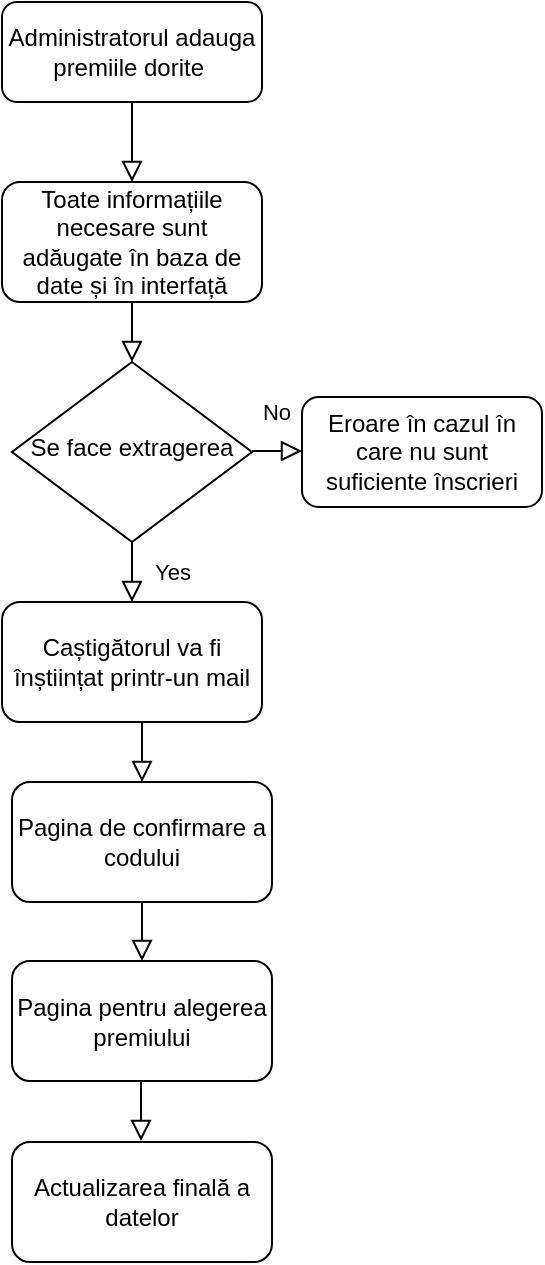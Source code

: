 <mxfile version="14.8.0" type="github">
  <diagram id="C5RBs43oDa-KdzZeNtuy" name="Page-1">
    <mxGraphModel dx="1038" dy="547" grid="1" gridSize="10" guides="1" tooltips="1" connect="1" arrows="1" fold="1" page="1" pageScale="1" pageWidth="827" pageHeight="1169" math="0" shadow="0">
      <root>
        <mxCell id="WIyWlLk6GJQsqaUBKTNV-0" />
        <mxCell id="WIyWlLk6GJQsqaUBKTNV-1" parent="WIyWlLk6GJQsqaUBKTNV-0" />
        <mxCell id="Xzsy9xGpPRZPQOXIFudG-13" value="Administratorul adauga premiile dorite&amp;nbsp;" style="rounded=1;whiteSpace=wrap;html=1;fontSize=12;glass=0;strokeWidth=1;shadow=0;" parent="WIyWlLk6GJQsqaUBKTNV-1" vertex="1">
          <mxGeometry x="320" y="80" width="130" height="50" as="geometry" />
        </mxCell>
        <mxCell id="Xzsy9xGpPRZPQOXIFudG-14" value="" style="rounded=0;html=1;jettySize=auto;orthogonalLoop=1;fontSize=11;endArrow=block;endFill=0;endSize=8;strokeWidth=1;shadow=0;labelBackgroundColor=none;edgeStyle=orthogonalEdgeStyle;exitX=0.5;exitY=1;exitDx=0;exitDy=0;entryX=0.5;entryY=0;entryDx=0;entryDy=0;" parent="WIyWlLk6GJQsqaUBKTNV-1" edge="1" target="Xzsy9xGpPRZPQOXIFudG-15" source="Xzsy9xGpPRZPQOXIFudG-13">
          <mxGeometry relative="1" as="geometry">
            <mxPoint x="390" y="130" as="sourcePoint" />
            <mxPoint x="390" y="170" as="targetPoint" />
            <Array as="points">
              <mxPoint x="385" y="150" />
              <mxPoint x="385" y="150" />
            </Array>
          </mxGeometry>
        </mxCell>
        <mxCell id="Xzsy9xGpPRZPQOXIFudG-15" value="Toate informațiile necesare sunt adăugate în baza de date și în interfață" style="rounded=1;whiteSpace=wrap;html=1;fontSize=12;glass=0;strokeWidth=1;shadow=0;" parent="WIyWlLk6GJQsqaUBKTNV-1" vertex="1">
          <mxGeometry x="320" y="170" width="130" height="60" as="geometry" />
        </mxCell>
        <mxCell id="Xzsy9xGpPRZPQOXIFudG-18" value="" style="rounded=0;html=1;jettySize=auto;orthogonalLoop=1;fontSize=11;endArrow=block;endFill=0;endSize=8;strokeWidth=1;shadow=0;labelBackgroundColor=none;edgeStyle=orthogonalEdgeStyle;exitX=0.5;exitY=1;exitDx=0;exitDy=0;entryX=0.5;entryY=0;entryDx=0;entryDy=0;" parent="WIyWlLk6GJQsqaUBKTNV-1" source="Xzsy9xGpPRZPQOXIFudG-15" edge="1">
          <mxGeometry relative="1" as="geometry">
            <mxPoint x="390" y="235" as="sourcePoint" />
            <mxPoint x="385" y="260" as="targetPoint" />
            <Array as="points" />
          </mxGeometry>
        </mxCell>
        <mxCell id="Xzsy9xGpPRZPQOXIFudG-20" value="Se face extragerea" style="rhombus;whiteSpace=wrap;html=1;shadow=0;fontFamily=Helvetica;fontSize=12;align=center;strokeWidth=1;spacing=6;spacingTop=-4;" parent="WIyWlLk6GJQsqaUBKTNV-1" vertex="1">
          <mxGeometry x="325" y="260" width="120" height="90" as="geometry" />
        </mxCell>
        <mxCell id="Xzsy9xGpPRZPQOXIFudG-21" value="No" style="rounded=0;html=1;jettySize=auto;orthogonalLoop=1;fontSize=11;endArrow=block;endFill=0;endSize=8;strokeWidth=1;shadow=0;labelBackgroundColor=none;edgeStyle=orthogonalEdgeStyle;" parent="WIyWlLk6GJQsqaUBKTNV-1" edge="1">
          <mxGeometry x="-0.111" y="20" relative="1" as="geometry">
            <mxPoint as="offset" />
            <mxPoint x="445" y="304.5" as="sourcePoint" />
            <mxPoint x="470" y="305" as="targetPoint" />
          </mxGeometry>
        </mxCell>
        <mxCell id="Xzsy9xGpPRZPQOXIFudG-22" value="Yes" style="rounded=0;html=1;jettySize=auto;orthogonalLoop=1;fontSize=11;endArrow=block;endFill=0;endSize=8;strokeWidth=1;shadow=0;labelBackgroundColor=none;edgeStyle=orthogonalEdgeStyle;exitX=0.5;exitY=1;exitDx=0;exitDy=0;" parent="WIyWlLk6GJQsqaUBKTNV-1" source="Xzsy9xGpPRZPQOXIFudG-20" edge="1">
          <mxGeometry y="20" relative="1" as="geometry">
            <mxPoint as="offset" />
            <mxPoint x="380" y="380" as="sourcePoint" />
            <mxPoint x="385" y="380" as="targetPoint" />
            <Array as="points">
              <mxPoint x="385" y="370" />
              <mxPoint x="385" y="370" />
            </Array>
          </mxGeometry>
        </mxCell>
        <mxCell id="Xzsy9xGpPRZPQOXIFudG-23" value="Eroare în cazul în care nu sunt suficiente înscrieri" style="rounded=1;whiteSpace=wrap;html=1;fontSize=12;glass=0;strokeWidth=1;shadow=0;" parent="WIyWlLk6GJQsqaUBKTNV-1" vertex="1">
          <mxGeometry x="470" y="277.5" width="120" height="55" as="geometry" />
        </mxCell>
        <mxCell id="Xzsy9xGpPRZPQOXIFudG-24" value="Caștigătorul va fi înștiințat printr-un mail" style="rounded=1;whiteSpace=wrap;html=1;fontSize=12;glass=0;strokeWidth=1;shadow=0;" parent="WIyWlLk6GJQsqaUBKTNV-1" vertex="1">
          <mxGeometry x="320" y="380" width="130" height="60" as="geometry" />
        </mxCell>
        <mxCell id="Xzsy9xGpPRZPQOXIFudG-25" value="Pagina de confirmare a codului" style="rounded=1;whiteSpace=wrap;html=1;fontSize=12;glass=0;strokeWidth=1;shadow=0;" parent="WIyWlLk6GJQsqaUBKTNV-1" vertex="1">
          <mxGeometry x="325" y="470" width="130" height="60" as="geometry" />
        </mxCell>
        <mxCell id="Xzsy9xGpPRZPQOXIFudG-28" value="" style="rounded=0;html=1;jettySize=auto;orthogonalLoop=1;fontSize=11;endArrow=block;endFill=0;endSize=8;strokeWidth=1;shadow=0;labelBackgroundColor=none;edgeStyle=orthogonalEdgeStyle;entryX=0.5;entryY=0;entryDx=0;entryDy=0;" parent="WIyWlLk6GJQsqaUBKTNV-1" target="Xzsy9xGpPRZPQOXIFudG-25" edge="1">
          <mxGeometry relative="1" as="geometry">
            <mxPoint x="390" y="450" as="sourcePoint" />
            <mxPoint x="160" y="460" as="targetPoint" />
            <Array as="points">
              <mxPoint x="390" y="440" />
              <mxPoint x="390" y="440" />
            </Array>
          </mxGeometry>
        </mxCell>
        <mxCell id="Xzsy9xGpPRZPQOXIFudG-29" value="Pagina pentru alegerea premiului" style="rounded=1;whiteSpace=wrap;html=1;fontSize=12;glass=0;strokeWidth=1;shadow=0;" parent="WIyWlLk6GJQsqaUBKTNV-1" vertex="1">
          <mxGeometry x="325" y="559.5" width="130" height="60" as="geometry" />
        </mxCell>
        <mxCell id="Xzsy9xGpPRZPQOXIFudG-30" value="Actualizarea finală a datelor" style="rounded=1;whiteSpace=wrap;html=1;fontSize=12;glass=0;strokeWidth=1;shadow=0;" parent="WIyWlLk6GJQsqaUBKTNV-1" vertex="1">
          <mxGeometry x="325" y="650" width="130" height="60" as="geometry" />
        </mxCell>
        <mxCell id="Xzsy9xGpPRZPQOXIFudG-32" value="" style="rounded=0;html=1;jettySize=auto;orthogonalLoop=1;fontSize=11;endArrow=block;endFill=0;endSize=8;strokeWidth=1;shadow=0;labelBackgroundColor=none;edgeStyle=orthogonalEdgeStyle;entryX=0.5;entryY=0;entryDx=0;entryDy=0;exitX=0.5;exitY=1;exitDx=0;exitDy=0;" parent="WIyWlLk6GJQsqaUBKTNV-1" source="Xzsy9xGpPRZPQOXIFudG-25" target="Xzsy9xGpPRZPQOXIFudG-29" edge="1">
          <mxGeometry relative="1" as="geometry">
            <mxPoint x="390" y="540" as="sourcePoint" />
            <mxPoint x="-6" y="569.5" as="targetPoint" />
            <Array as="points" />
          </mxGeometry>
        </mxCell>
        <mxCell id="Xzsy9xGpPRZPQOXIFudG-33" value="" style="rounded=0;html=1;jettySize=auto;orthogonalLoop=1;fontSize=11;endArrow=block;endFill=0;endSize=8;strokeWidth=1;shadow=0;labelBackgroundColor=none;edgeStyle=orthogonalEdgeStyle;" parent="WIyWlLk6GJQsqaUBKTNV-1" edge="1">
          <mxGeometry relative="1" as="geometry">
            <mxPoint x="389.5" y="619.5" as="sourcePoint" />
            <mxPoint x="390" y="650" as="targetPoint" />
            <Array as="points">
              <mxPoint x="389.5" y="649.5" />
              <mxPoint x="389.5" y="649.5" />
            </Array>
          </mxGeometry>
        </mxCell>
      </root>
    </mxGraphModel>
  </diagram>
</mxfile>
